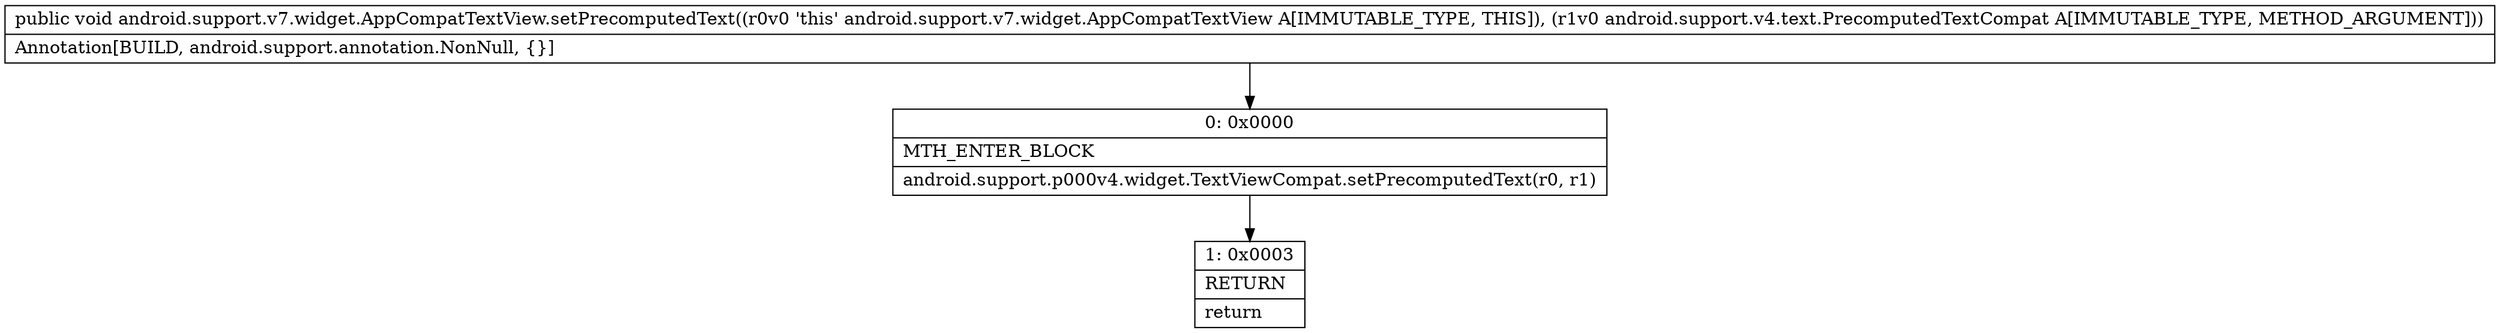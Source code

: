 digraph "CFG forandroid.support.v7.widget.AppCompatTextView.setPrecomputedText(Landroid\/support\/v4\/text\/PrecomputedTextCompat;)V" {
Node_0 [shape=record,label="{0\:\ 0x0000|MTH_ENTER_BLOCK\l|android.support.p000v4.widget.TextViewCompat.setPrecomputedText(r0, r1)\l}"];
Node_1 [shape=record,label="{1\:\ 0x0003|RETURN\l|return\l}"];
MethodNode[shape=record,label="{public void android.support.v7.widget.AppCompatTextView.setPrecomputedText((r0v0 'this' android.support.v7.widget.AppCompatTextView A[IMMUTABLE_TYPE, THIS]), (r1v0 android.support.v4.text.PrecomputedTextCompat A[IMMUTABLE_TYPE, METHOD_ARGUMENT]))  | Annotation[BUILD, android.support.annotation.NonNull, \{\}]\l}"];
MethodNode -> Node_0;
Node_0 -> Node_1;
}

